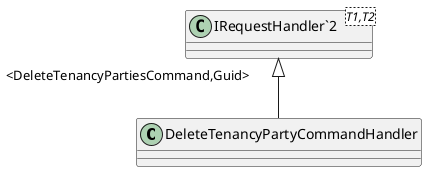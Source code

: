 @startuml
class DeleteTenancyPartyCommandHandler {
}
class "IRequestHandler`2"<T1,T2> {
}
"IRequestHandler`2" "<DeleteTenancyPartiesCommand,Guid>" <|-- DeleteTenancyPartyCommandHandler
@enduml
